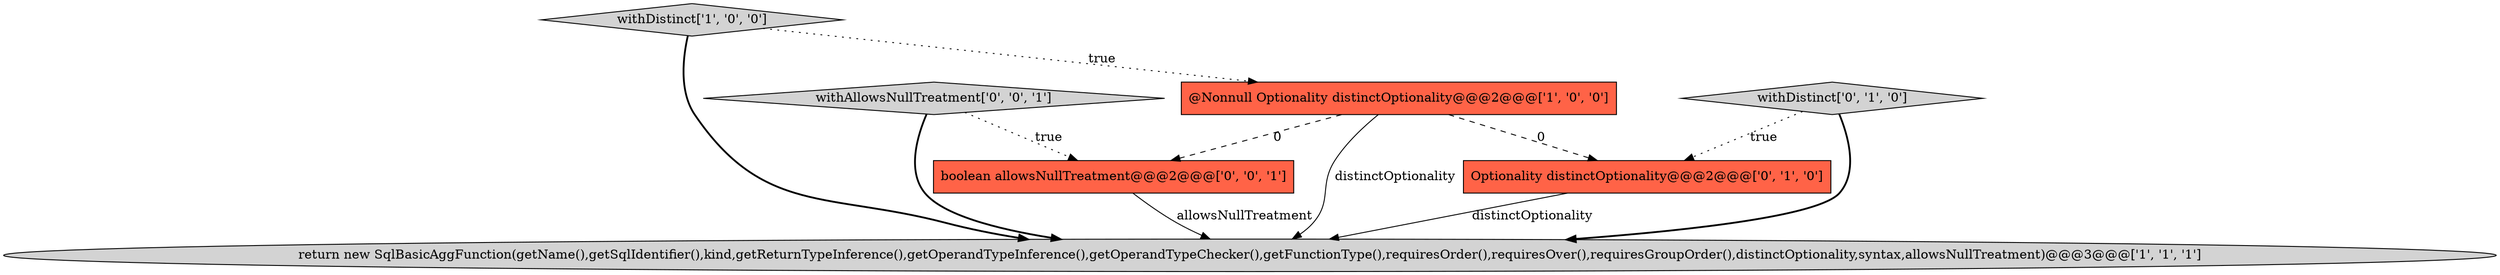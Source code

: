 digraph {
5 [style = filled, label = "boolean allowsNullTreatment@@@2@@@['0', '0', '1']", fillcolor = tomato, shape = box image = "AAA0AAABBB3BBB"];
6 [style = filled, label = "withAllowsNullTreatment['0', '0', '1']", fillcolor = lightgray, shape = diamond image = "AAA0AAABBB3BBB"];
0 [style = filled, label = "withDistinct['1', '0', '0']", fillcolor = lightgray, shape = diamond image = "AAA0AAABBB1BBB"];
3 [style = filled, label = "Optionality distinctOptionality@@@2@@@['0', '1', '0']", fillcolor = tomato, shape = box image = "AAA1AAABBB2BBB"];
2 [style = filled, label = "return new SqlBasicAggFunction(getName(),getSqlIdentifier(),kind,getReturnTypeInference(),getOperandTypeInference(),getOperandTypeChecker(),getFunctionType(),requiresOrder(),requiresOver(),requiresGroupOrder(),distinctOptionality,syntax,allowsNullTreatment)@@@3@@@['1', '1', '1']", fillcolor = lightgray, shape = ellipse image = "AAA0AAABBB1BBB"];
4 [style = filled, label = "withDistinct['0', '1', '0']", fillcolor = lightgray, shape = diamond image = "AAA0AAABBB2BBB"];
1 [style = filled, label = "@Nonnull Optionality distinctOptionality@@@2@@@['1', '0', '0']", fillcolor = tomato, shape = box image = "AAA1AAABBB1BBB"];
3->2 [style = solid, label="distinctOptionality"];
0->2 [style = bold, label=""];
4->3 [style = dotted, label="true"];
4->2 [style = bold, label=""];
1->3 [style = dashed, label="0"];
1->5 [style = dashed, label="0"];
5->2 [style = solid, label="allowsNullTreatment"];
1->2 [style = solid, label="distinctOptionality"];
6->5 [style = dotted, label="true"];
0->1 [style = dotted, label="true"];
6->2 [style = bold, label=""];
}

